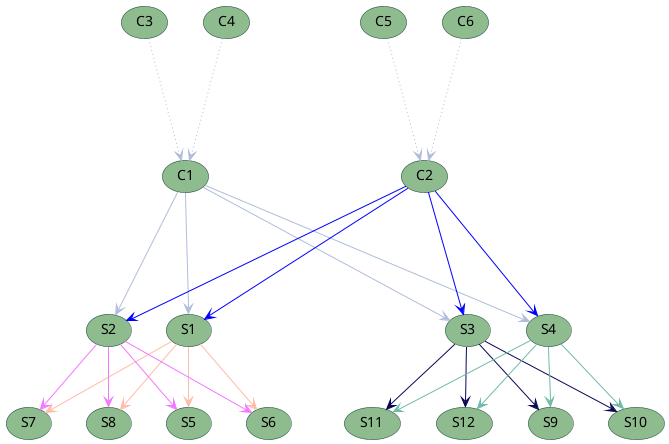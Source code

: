@startuml

skinparam usecase {
	BackgroundColor DarkSeaGreen
	BorderColor DarkSlateGray
	ArrowColor Blue
}


(C3) --[#AFBDDA,dotted]-> (C1)
(C4) --[#AFBDDA,dotted]-> (C1)
(C5) --[#AFBDDA,dotted]-> (C2)
(C6) --[#AFBDDA,dotted]-> (C2)

(C1) --[#AFBDDA]-> (S1)
(C1) --[#AFBDDA]-> (S2)
(C1) --[#AFBDDA]-> (S3)
(C1) --[#AFBDDA]-> (S4)

(C2) ---> (S1)
(C2) ---> (S2)
(C2) ---> (S3)
(C2) ---> (S4)

(S1) -[#FFBBAA]-> (S5)
(S1) -[#FFBBAA]-> (S6)
(S1) -[#FFBBAA]-> (S7)
(S1) -[#FFBBAA]-> (S8)
(S2) -[#F178FF]-> (S5)
(S2) -[#F178FF]-> (S6)
(S2) -[#F178FF]-> (S7)
(S2) -[#F178FF]-> (S8)
(S3) -[#090755]-> (S9)
(S3) -[#090755]-> (S10)
(S3) -[#090755]-> (S11)
(S3) -[#090755]-> (S12)
(S4) -[#6FBBAA]-> (S9)
(S4) -[#6FBBAA]-> (S10)
(S4) -[#6FBBAA]-> (S11)
(S4) -[#6FBBAA]-> (S12)

@enduml